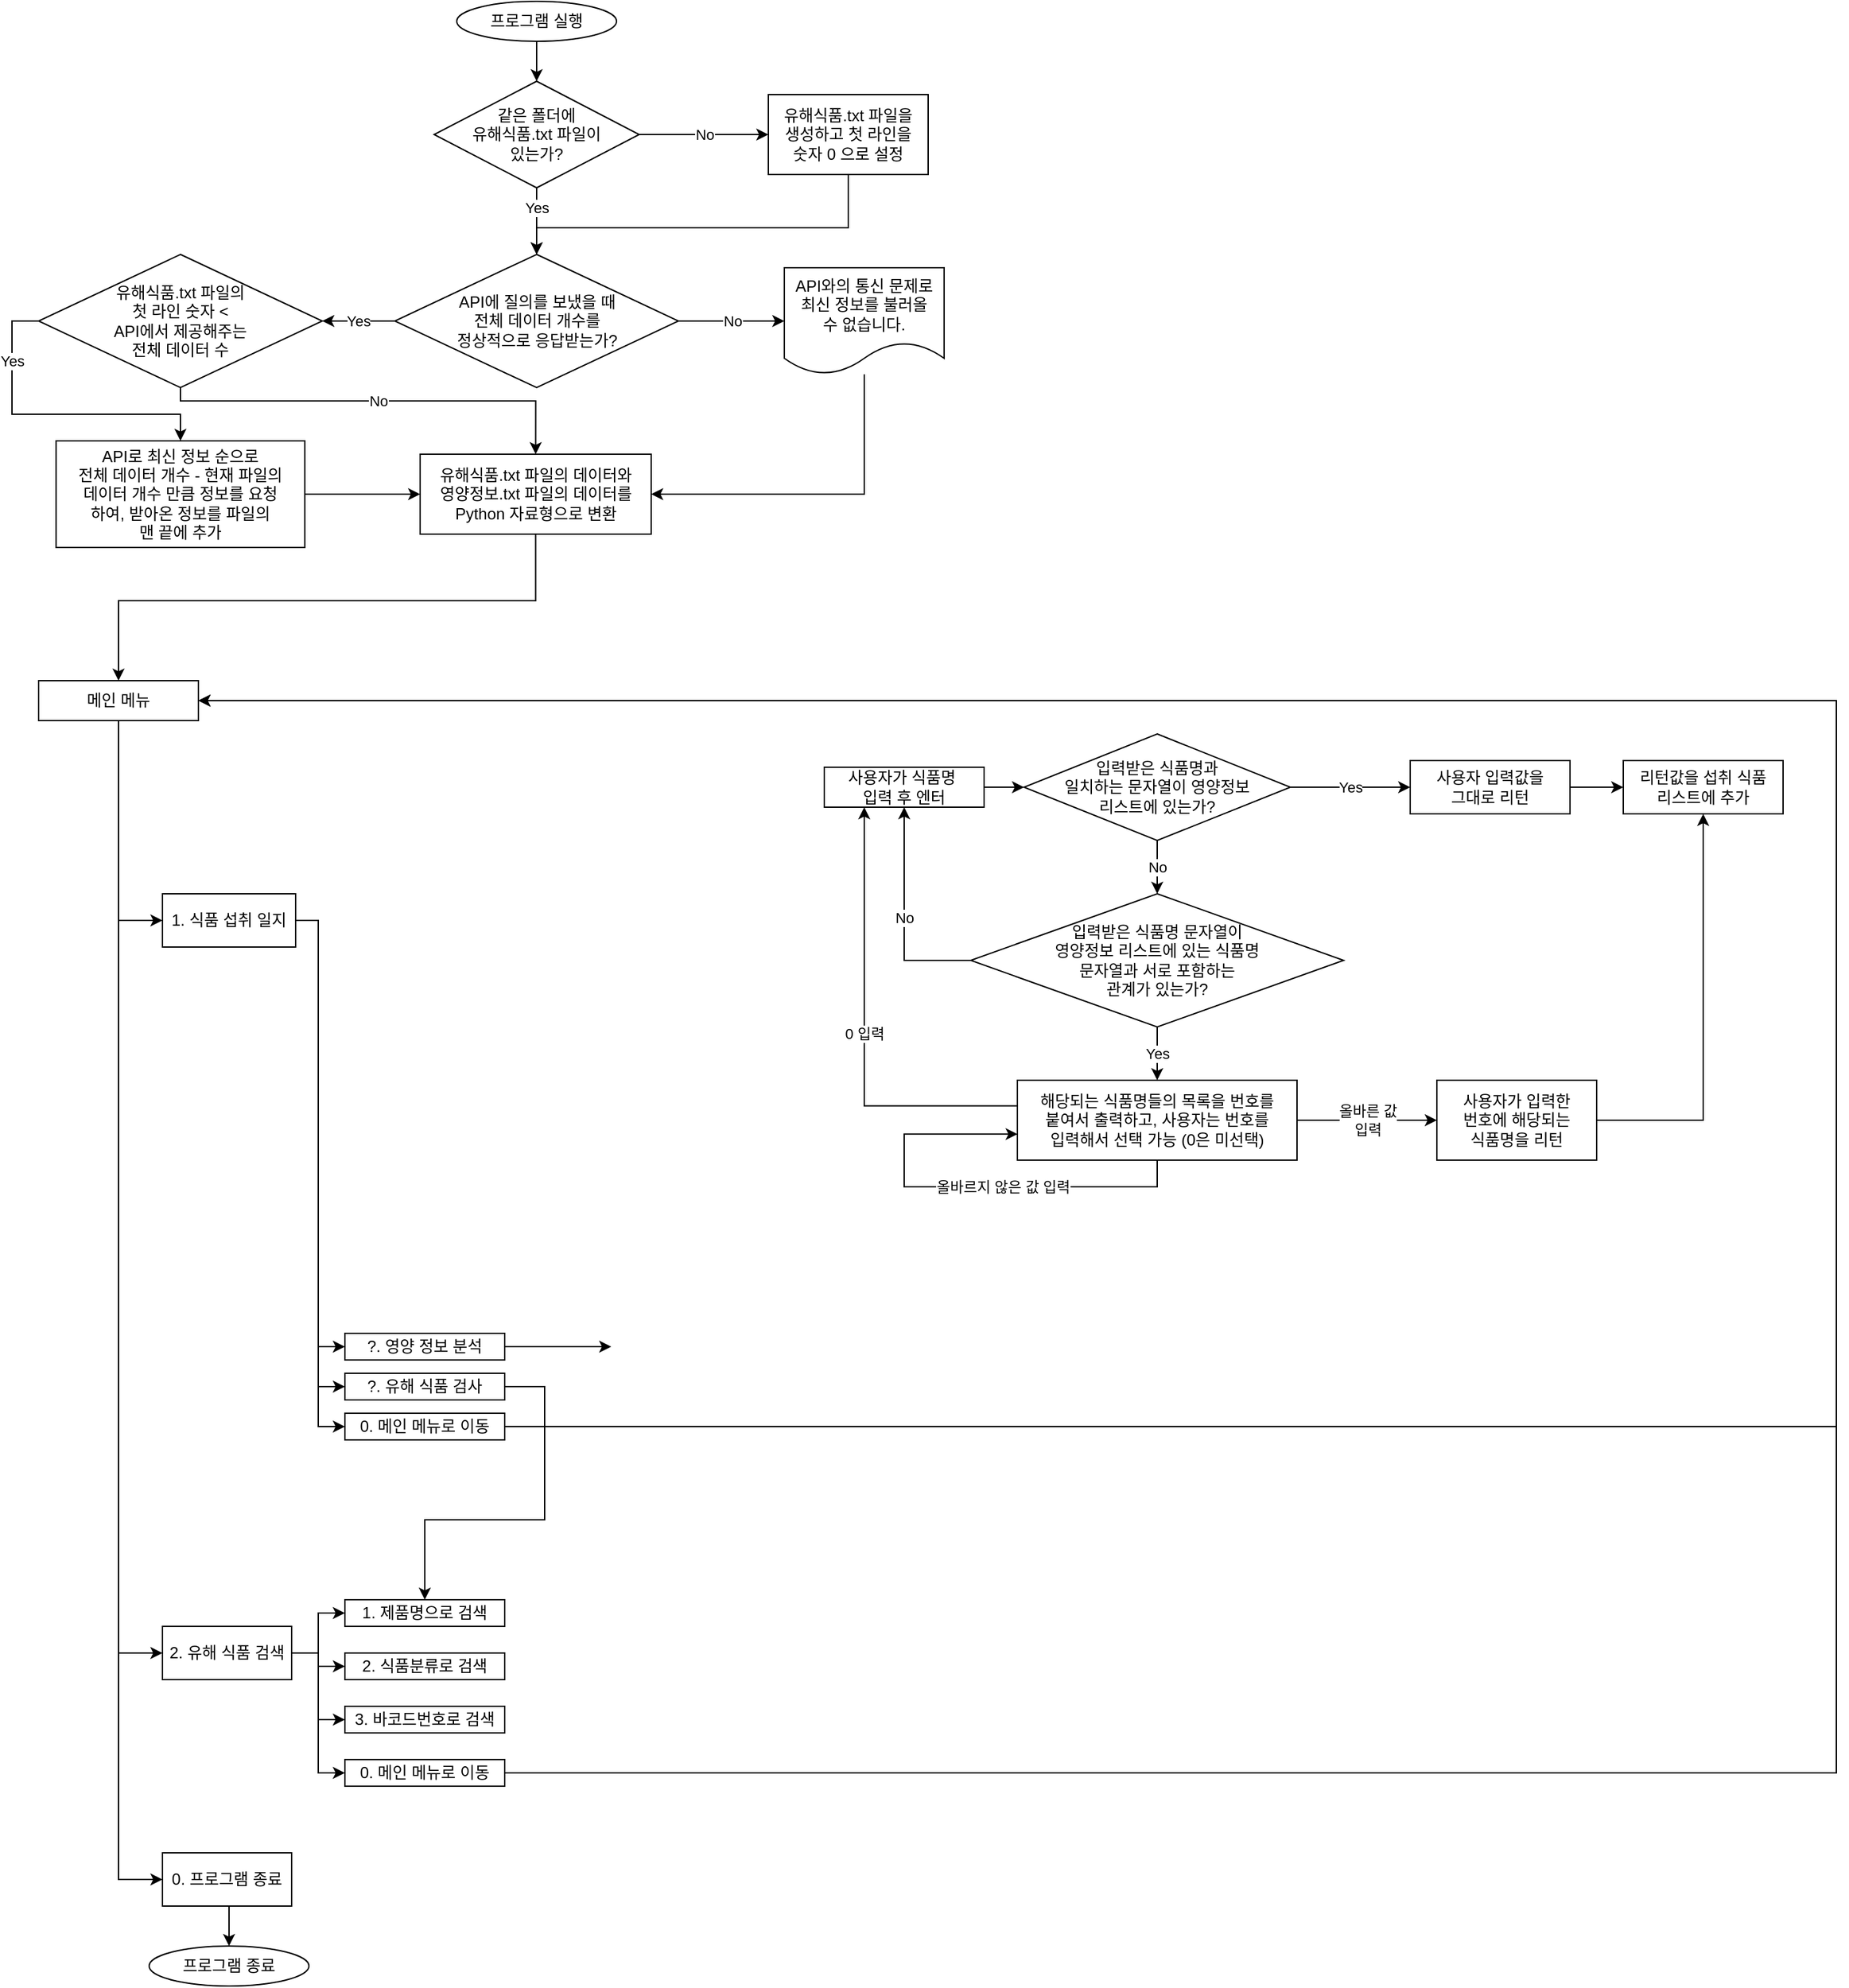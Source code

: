 <mxfile version="13.6.10" type="device"><diagram id="C5RBs43oDa-KdzZeNtuy" name="Page-1"><mxGraphModel dx="2946" dy="1649" grid="1" gridSize="10" guides="1" tooltips="1" connect="1" arrows="1" fold="1" page="1" pageScale="1" pageWidth="827" pageHeight="1169" math="0" shadow="0"><root><mxCell id="WIyWlLk6GJQsqaUBKTNV-0"/><mxCell id="WIyWlLk6GJQsqaUBKTNV-1" parent="WIyWlLk6GJQsqaUBKTNV-0"/><mxCell id="NPJ_kvF_19p4aAs6pQiP-2" value="" style="edgeStyle=orthogonalEdgeStyle;rounded=0;orthogonalLoop=1;jettySize=auto;html=1;" edge="1" parent="WIyWlLk6GJQsqaUBKTNV-1" source="NPJ_kvF_19p4aAs6pQiP-0" target="NPJ_kvF_19p4aAs6pQiP-1"><mxGeometry relative="1" as="geometry"/></mxCell><mxCell id="NPJ_kvF_19p4aAs6pQiP-0" value="프로그램 실행" style="ellipse;whiteSpace=wrap;html=1;" vertex="1" parent="WIyWlLk6GJQsqaUBKTNV-1"><mxGeometry x="354" y="10" width="120" height="30" as="geometry"/></mxCell><mxCell id="NPJ_kvF_19p4aAs6pQiP-4" value="Yes" style="edgeStyle=orthogonalEdgeStyle;rounded=0;orthogonalLoop=1;jettySize=auto;html=1;" edge="1" parent="WIyWlLk6GJQsqaUBKTNV-1" source="NPJ_kvF_19p4aAs6pQiP-1" target="NPJ_kvF_19p4aAs6pQiP-3"><mxGeometry x="-0.428" relative="1" as="geometry"><Array as="points"><mxPoint x="414" y="170"/><mxPoint x="414" y="170"/></Array><mxPoint as="offset"/></mxGeometry></mxCell><mxCell id="NPJ_kvF_19p4aAs6pQiP-8" value="No" style="edgeStyle=orthogonalEdgeStyle;rounded=0;orthogonalLoop=1;jettySize=auto;html=1;" edge="1" parent="WIyWlLk6GJQsqaUBKTNV-1" source="NPJ_kvF_19p4aAs6pQiP-1" target="NPJ_kvF_19p4aAs6pQiP-7"><mxGeometry relative="1" as="geometry"/></mxCell><mxCell id="NPJ_kvF_19p4aAs6pQiP-1" value="같은 폴더에&lt;br&gt;유해식품.txt 파일이&lt;br&gt;있는가?" style="rhombus;whiteSpace=wrap;html=1;" vertex="1" parent="WIyWlLk6GJQsqaUBKTNV-1"><mxGeometry x="337" y="70" width="154" height="80" as="geometry"/></mxCell><mxCell id="NPJ_kvF_19p4aAs6pQiP-11" value="Yes" style="edgeStyle=orthogonalEdgeStyle;rounded=0;orthogonalLoop=1;jettySize=auto;html=1;" edge="1" parent="WIyWlLk6GJQsqaUBKTNV-1" source="NPJ_kvF_19p4aAs6pQiP-3" target="NPJ_kvF_19p4aAs6pQiP-10"><mxGeometry relative="1" as="geometry"><mxPoint as="offset"/></mxGeometry></mxCell><mxCell id="NPJ_kvF_19p4aAs6pQiP-13" value="No" style="edgeStyle=orthogonalEdgeStyle;rounded=0;orthogonalLoop=1;jettySize=auto;html=1;" edge="1" parent="WIyWlLk6GJQsqaUBKTNV-1" source="NPJ_kvF_19p4aAs6pQiP-3" target="NPJ_kvF_19p4aAs6pQiP-12"><mxGeometry relative="1" as="geometry"/></mxCell><mxCell id="NPJ_kvF_19p4aAs6pQiP-3" value="API에 질의를 보냈을 때&lt;br&gt;전체 데이터 개수를&lt;br&gt;정상적으로 응답받는가?" style="rhombus;whiteSpace=wrap;html=1;" vertex="1" parent="WIyWlLk6GJQsqaUBKTNV-1"><mxGeometry x="307.5" y="200" width="213" height="100" as="geometry"/></mxCell><mxCell id="NPJ_kvF_19p4aAs6pQiP-9" style="edgeStyle=orthogonalEdgeStyle;rounded=0;orthogonalLoop=1;jettySize=auto;html=1;exitX=0.5;exitY=1;exitDx=0;exitDy=0;entryX=0.5;entryY=0;entryDx=0;entryDy=0;" edge="1" parent="WIyWlLk6GJQsqaUBKTNV-1" source="NPJ_kvF_19p4aAs6pQiP-7" target="NPJ_kvF_19p4aAs6pQiP-3"><mxGeometry relative="1" as="geometry"><Array as="points"><mxPoint x="648" y="180"/><mxPoint x="414" y="180"/></Array></mxGeometry></mxCell><mxCell id="NPJ_kvF_19p4aAs6pQiP-7" value="유해식품.txt 파일을&lt;br&gt;생성하고 첫 라인을&lt;br&gt;숫자 0 으로 설정" style="whiteSpace=wrap;html=1;" vertex="1" parent="WIyWlLk6GJQsqaUBKTNV-1"><mxGeometry x="588" y="80" width="120" height="60" as="geometry"/></mxCell><mxCell id="NPJ_kvF_19p4aAs6pQiP-15" value="Yes" style="edgeStyle=orthogonalEdgeStyle;rounded=0;orthogonalLoop=1;jettySize=auto;html=1;exitX=0;exitY=0.5;exitDx=0;exitDy=0;" edge="1" parent="WIyWlLk6GJQsqaUBKTNV-1" source="NPJ_kvF_19p4aAs6pQiP-10" target="NPJ_kvF_19p4aAs6pQiP-14"><mxGeometry x="-0.577" relative="1" as="geometry"><mxPoint as="offset"/></mxGeometry></mxCell><mxCell id="NPJ_kvF_19p4aAs6pQiP-19" value="No" style="edgeStyle=orthogonalEdgeStyle;rounded=0;orthogonalLoop=1;jettySize=auto;html=1;exitX=0.5;exitY=1;exitDx=0;exitDy=0;entryX=0.5;entryY=0;entryDx=0;entryDy=0;" edge="1" parent="WIyWlLk6GJQsqaUBKTNV-1" source="NPJ_kvF_19p4aAs6pQiP-10" target="NPJ_kvF_19p4aAs6pQiP-16"><mxGeometry relative="1" as="geometry"><Array as="points"><mxPoint x="147" y="310"/><mxPoint x="413" y="310"/></Array></mxGeometry></mxCell><mxCell id="NPJ_kvF_19p4aAs6pQiP-10" value="유해식품.txt 파일의&lt;br&gt;첫 라인 숫자 &amp;lt;&lt;br&gt;API에서 제공해주는&lt;br&gt;전체 데이터 수" style="rhombus;whiteSpace=wrap;html=1;" vertex="1" parent="WIyWlLk6GJQsqaUBKTNV-1"><mxGeometry x="40" y="200" width="213" height="100" as="geometry"/></mxCell><mxCell id="NPJ_kvF_19p4aAs6pQiP-18" style="edgeStyle=orthogonalEdgeStyle;rounded=0;orthogonalLoop=1;jettySize=auto;html=1;entryX=1;entryY=0.5;entryDx=0;entryDy=0;" edge="1" parent="WIyWlLk6GJQsqaUBKTNV-1" source="NPJ_kvF_19p4aAs6pQiP-12" target="NPJ_kvF_19p4aAs6pQiP-16"><mxGeometry relative="1" as="geometry"><Array as="points"><mxPoint x="660" y="380"/></Array></mxGeometry></mxCell><mxCell id="NPJ_kvF_19p4aAs6pQiP-12" value="API와의 통신 문제로&lt;br&gt;최신 정보를 불러올&lt;br&gt;수 없습니다." style="shape=document;whiteSpace=wrap;html=1;boundedLbl=1;" vertex="1" parent="WIyWlLk6GJQsqaUBKTNV-1"><mxGeometry x="600" y="210" width="120" height="80" as="geometry"/></mxCell><mxCell id="NPJ_kvF_19p4aAs6pQiP-17" value="" style="edgeStyle=orthogonalEdgeStyle;rounded=0;orthogonalLoop=1;jettySize=auto;html=1;" edge="1" parent="WIyWlLk6GJQsqaUBKTNV-1" source="NPJ_kvF_19p4aAs6pQiP-14" target="NPJ_kvF_19p4aAs6pQiP-16"><mxGeometry relative="1" as="geometry"/></mxCell><mxCell id="NPJ_kvF_19p4aAs6pQiP-14" value="API로 최신 정보 순으로&lt;br&gt;전체 데이터 개수 - 현재 파일의&lt;br&gt;데이터 개수 만큼 정보를 요청&lt;br&gt;하여, 받아온 정보를 파일의&lt;br&gt;맨 끝에 추가" style="whiteSpace=wrap;html=1;" vertex="1" parent="WIyWlLk6GJQsqaUBKTNV-1"><mxGeometry x="53.13" y="340" width="186.75" height="80" as="geometry"/></mxCell><mxCell id="NPJ_kvF_19p4aAs6pQiP-21" value="" style="edgeStyle=orthogonalEdgeStyle;rounded=0;orthogonalLoop=1;jettySize=auto;html=1;" edge="1" parent="WIyWlLk6GJQsqaUBKTNV-1" source="NPJ_kvF_19p4aAs6pQiP-16" target="NPJ_kvF_19p4aAs6pQiP-20"><mxGeometry relative="1" as="geometry"><Array as="points"><mxPoint x="413" y="460"/><mxPoint x="100" y="460"/></Array></mxGeometry></mxCell><mxCell id="NPJ_kvF_19p4aAs6pQiP-16" value="유해식품.txt 파일의 데이터와&lt;br&gt;영양정보.txt 파일의 데이터를&lt;br&gt;Python 자료형으로 변환" style="whiteSpace=wrap;html=1;" vertex="1" parent="WIyWlLk6GJQsqaUBKTNV-1"><mxGeometry x="326.51" y="350" width="173.49" height="60" as="geometry"/></mxCell><mxCell id="NPJ_kvF_19p4aAs6pQiP-23" value="" style="edgeStyle=orthogonalEdgeStyle;rounded=0;orthogonalLoop=1;jettySize=auto;html=1;exitX=0.5;exitY=1;exitDx=0;exitDy=0;" edge="1" parent="WIyWlLk6GJQsqaUBKTNV-1" source="NPJ_kvF_19p4aAs6pQiP-20" target="NPJ_kvF_19p4aAs6pQiP-22"><mxGeometry relative="1" as="geometry"><Array as="points"><mxPoint x="100" y="700"/></Array></mxGeometry></mxCell><mxCell id="NPJ_kvF_19p4aAs6pQiP-25" style="edgeStyle=orthogonalEdgeStyle;rounded=0;orthogonalLoop=1;jettySize=auto;html=1;exitX=0.5;exitY=1;exitDx=0;exitDy=0;entryX=0;entryY=0.5;entryDx=0;entryDy=0;" edge="1" parent="WIyWlLk6GJQsqaUBKTNV-1" source="NPJ_kvF_19p4aAs6pQiP-20" target="NPJ_kvF_19p4aAs6pQiP-24"><mxGeometry relative="1" as="geometry"/></mxCell><mxCell id="NPJ_kvF_19p4aAs6pQiP-27" style="edgeStyle=orthogonalEdgeStyle;rounded=0;orthogonalLoop=1;jettySize=auto;html=1;exitX=0.5;exitY=1;exitDx=0;exitDy=0;entryX=0;entryY=0.5;entryDx=0;entryDy=0;" edge="1" parent="WIyWlLk6GJQsqaUBKTNV-1" source="NPJ_kvF_19p4aAs6pQiP-20" target="NPJ_kvF_19p4aAs6pQiP-26"><mxGeometry relative="1" as="geometry"/></mxCell><mxCell id="NPJ_kvF_19p4aAs6pQiP-20" value="메인 메뉴" style="whiteSpace=wrap;html=1;" vertex="1" parent="WIyWlLk6GJQsqaUBKTNV-1"><mxGeometry x="40" y="520" width="120" height="30" as="geometry"/></mxCell><mxCell id="NPJ_kvF_19p4aAs6pQiP-42" value="" style="edgeStyle=orthogonalEdgeStyle;rounded=0;orthogonalLoop=1;jettySize=auto;html=1;entryX=0;entryY=0.5;entryDx=0;entryDy=0;" edge="1" parent="WIyWlLk6GJQsqaUBKTNV-1" source="NPJ_kvF_19p4aAs6pQiP-22" target="NPJ_kvF_19p4aAs6pQiP-41"><mxGeometry relative="1" as="geometry"><Array as="points"><mxPoint x="250" y="700"/><mxPoint x="250" y="1080"/></Array></mxGeometry></mxCell><mxCell id="NPJ_kvF_19p4aAs6pQiP-49" style="edgeStyle=orthogonalEdgeStyle;rounded=0;orthogonalLoop=1;jettySize=auto;html=1;exitX=1;exitY=0.5;exitDx=0;exitDy=0;entryX=0;entryY=0.5;entryDx=0;entryDy=0;" edge="1" parent="WIyWlLk6GJQsqaUBKTNV-1" source="NPJ_kvF_19p4aAs6pQiP-22" target="NPJ_kvF_19p4aAs6pQiP-48"><mxGeometry relative="1" as="geometry"><Array as="points"><mxPoint x="250" y="700"/><mxPoint x="250" y="1050"/></Array></mxGeometry></mxCell><mxCell id="NPJ_kvF_19p4aAs6pQiP-50" style="edgeStyle=orthogonalEdgeStyle;rounded=0;orthogonalLoop=1;jettySize=auto;html=1;entryX=0;entryY=0.5;entryDx=0;entryDy=0;" edge="1" parent="WIyWlLk6GJQsqaUBKTNV-1" source="NPJ_kvF_19p4aAs6pQiP-22" target="NPJ_kvF_19p4aAs6pQiP-47"><mxGeometry relative="1" as="geometry"><Array as="points"><mxPoint x="250" y="700"/><mxPoint x="250" y="1020"/></Array></mxGeometry></mxCell><mxCell id="NPJ_kvF_19p4aAs6pQiP-22" value="1. 식품 섭취 일지" style="whiteSpace=wrap;html=1;" vertex="1" parent="WIyWlLk6GJQsqaUBKTNV-1"><mxGeometry x="133" y="680" width="100" height="40" as="geometry"/></mxCell><mxCell id="NPJ_kvF_19p4aAs6pQiP-31" value="" style="edgeStyle=orthogonalEdgeStyle;rounded=0;orthogonalLoop=1;jettySize=auto;html=1;" edge="1" parent="WIyWlLk6GJQsqaUBKTNV-1" source="NPJ_kvF_19p4aAs6pQiP-24" target="NPJ_kvF_19p4aAs6pQiP-30"><mxGeometry relative="1" as="geometry"/></mxCell><mxCell id="NPJ_kvF_19p4aAs6pQiP-35" style="edgeStyle=orthogonalEdgeStyle;rounded=0;orthogonalLoop=1;jettySize=auto;html=1;entryX=0;entryY=0.5;entryDx=0;entryDy=0;" edge="1" parent="WIyWlLk6GJQsqaUBKTNV-1" source="NPJ_kvF_19p4aAs6pQiP-24" target="NPJ_kvF_19p4aAs6pQiP-34"><mxGeometry relative="1" as="geometry"/></mxCell><mxCell id="NPJ_kvF_19p4aAs6pQiP-37" style="edgeStyle=orthogonalEdgeStyle;rounded=0;orthogonalLoop=1;jettySize=auto;html=1;entryX=0;entryY=0.5;entryDx=0;entryDy=0;" edge="1" parent="WIyWlLk6GJQsqaUBKTNV-1" source="NPJ_kvF_19p4aAs6pQiP-24" target="NPJ_kvF_19p4aAs6pQiP-36"><mxGeometry relative="1" as="geometry"/></mxCell><mxCell id="NPJ_kvF_19p4aAs6pQiP-39" style="edgeStyle=orthogonalEdgeStyle;rounded=0;orthogonalLoop=1;jettySize=auto;html=1;entryX=0;entryY=0.5;entryDx=0;entryDy=0;" edge="1" parent="WIyWlLk6GJQsqaUBKTNV-1" source="NPJ_kvF_19p4aAs6pQiP-24" target="NPJ_kvF_19p4aAs6pQiP-38"><mxGeometry relative="1" as="geometry"/></mxCell><mxCell id="NPJ_kvF_19p4aAs6pQiP-24" value="2. 유해 식품 검색" style="whiteSpace=wrap;html=1;" vertex="1" parent="WIyWlLk6GJQsqaUBKTNV-1"><mxGeometry x="133" y="1230" width="97" height="40" as="geometry"/></mxCell><mxCell id="NPJ_kvF_19p4aAs6pQiP-29" style="edgeStyle=orthogonalEdgeStyle;rounded=0;orthogonalLoop=1;jettySize=auto;html=1;exitX=0.5;exitY=1;exitDx=0;exitDy=0;entryX=0.5;entryY=0;entryDx=0;entryDy=0;" edge="1" parent="WIyWlLk6GJQsqaUBKTNV-1" source="NPJ_kvF_19p4aAs6pQiP-26" target="NPJ_kvF_19p4aAs6pQiP-28"><mxGeometry relative="1" as="geometry"/></mxCell><mxCell id="NPJ_kvF_19p4aAs6pQiP-26" value="0. 프로그램 종료" style="whiteSpace=wrap;html=1;" vertex="1" parent="WIyWlLk6GJQsqaUBKTNV-1"><mxGeometry x="133" y="1400" width="97" height="40" as="geometry"/></mxCell><mxCell id="NPJ_kvF_19p4aAs6pQiP-28" value="프로그램 종료" style="ellipse;whiteSpace=wrap;html=1;" vertex="1" parent="WIyWlLk6GJQsqaUBKTNV-1"><mxGeometry x="123" y="1470" width="120" height="30" as="geometry"/></mxCell><mxCell id="NPJ_kvF_19p4aAs6pQiP-30" value="1. 제품명으로 검색" style="whiteSpace=wrap;html=1;" vertex="1" parent="WIyWlLk6GJQsqaUBKTNV-1"><mxGeometry x="270" y="1210" width="120" height="20" as="geometry"/></mxCell><mxCell id="NPJ_kvF_19p4aAs6pQiP-34" value="2. 식품분류로 검색" style="whiteSpace=wrap;html=1;" vertex="1" parent="WIyWlLk6GJQsqaUBKTNV-1"><mxGeometry x="270" y="1250" width="120" height="20" as="geometry"/></mxCell><mxCell id="NPJ_kvF_19p4aAs6pQiP-36" value="3. 바코드번호로 검색" style="whiteSpace=wrap;html=1;" vertex="1" parent="WIyWlLk6GJQsqaUBKTNV-1"><mxGeometry x="270" y="1290" width="120" height="20" as="geometry"/></mxCell><mxCell id="NPJ_kvF_19p4aAs6pQiP-40" style="edgeStyle=orthogonalEdgeStyle;rounded=0;orthogonalLoop=1;jettySize=auto;html=1;entryX=1;entryY=0.5;entryDx=0;entryDy=0;exitX=1;exitY=0.5;exitDx=0;exitDy=0;" edge="1" parent="WIyWlLk6GJQsqaUBKTNV-1" source="NPJ_kvF_19p4aAs6pQiP-38" target="NPJ_kvF_19p4aAs6pQiP-20"><mxGeometry relative="1" as="geometry"><Array as="points"><mxPoint x="1390" y="1340"/><mxPoint x="1390" y="535"/></Array></mxGeometry></mxCell><mxCell id="NPJ_kvF_19p4aAs6pQiP-38" value="0. 메인 메뉴로 이동" style="whiteSpace=wrap;html=1;" vertex="1" parent="WIyWlLk6GJQsqaUBKTNV-1"><mxGeometry x="270" y="1330" width="120" height="20" as="geometry"/></mxCell><mxCell id="NPJ_kvF_19p4aAs6pQiP-44" style="edgeStyle=orthogonalEdgeStyle;rounded=0;orthogonalLoop=1;jettySize=auto;html=1;entryX=1;entryY=0.5;entryDx=0;entryDy=0;" edge="1" parent="WIyWlLk6GJQsqaUBKTNV-1" source="NPJ_kvF_19p4aAs6pQiP-41" target="NPJ_kvF_19p4aAs6pQiP-20"><mxGeometry relative="1" as="geometry"><Array as="points"><mxPoint x="330" y="1080"/><mxPoint x="1390" y="1080"/><mxPoint x="1390" y="535"/></Array></mxGeometry></mxCell><mxCell id="NPJ_kvF_19p4aAs6pQiP-41" value="0. 메인 메뉴로 이동" style="whiteSpace=wrap;html=1;" vertex="1" parent="WIyWlLk6GJQsqaUBKTNV-1"><mxGeometry x="270" y="1070" width="120" height="20" as="geometry"/></mxCell><mxCell id="NPJ_kvF_19p4aAs6pQiP-59" style="edgeStyle=orthogonalEdgeStyle;rounded=0;orthogonalLoop=1;jettySize=auto;html=1;exitX=1;exitY=0.5;exitDx=0;exitDy=0;" edge="1" parent="WIyWlLk6GJQsqaUBKTNV-1" source="NPJ_kvF_19p4aAs6pQiP-47"><mxGeometry relative="1" as="geometry"><mxPoint x="470" y="1020" as="targetPoint"/></mxGeometry></mxCell><mxCell id="NPJ_kvF_19p4aAs6pQiP-47" value="?. 영양 정보 분석" style="whiteSpace=wrap;html=1;" vertex="1" parent="WIyWlLk6GJQsqaUBKTNV-1"><mxGeometry x="270" y="1010" width="120" height="20" as="geometry"/></mxCell><mxCell id="NPJ_kvF_19p4aAs6pQiP-51" style="edgeStyle=orthogonalEdgeStyle;rounded=0;orthogonalLoop=1;jettySize=auto;html=1;entryX=0.5;entryY=0;entryDx=0;entryDy=0;exitX=1;exitY=0.5;exitDx=0;exitDy=0;" edge="1" parent="WIyWlLk6GJQsqaUBKTNV-1" source="NPJ_kvF_19p4aAs6pQiP-48" target="NPJ_kvF_19p4aAs6pQiP-30"><mxGeometry relative="1" as="geometry"><Array as="points"><mxPoint x="420" y="1050"/><mxPoint x="420" y="1150"/><mxPoint x="330" y="1150"/></Array></mxGeometry></mxCell><mxCell id="NPJ_kvF_19p4aAs6pQiP-48" value="?. 유해 식품 검사" style="whiteSpace=wrap;html=1;" vertex="1" parent="WIyWlLk6GJQsqaUBKTNV-1"><mxGeometry x="270" y="1040" width="120" height="20" as="geometry"/></mxCell><mxCell id="NPJ_kvF_19p4aAs6pQiP-56" value="Yes" style="edgeStyle=orthogonalEdgeStyle;rounded=0;orthogonalLoop=1;jettySize=auto;html=1;entryX=0;entryY=0.5;entryDx=0;entryDy=0;" edge="1" parent="WIyWlLk6GJQsqaUBKTNV-1" source="NPJ_kvF_19p4aAs6pQiP-54" target="NPJ_kvF_19p4aAs6pQiP-65"><mxGeometry relative="1" as="geometry"><mxPoint x="1090" y="600" as="targetPoint"/></mxGeometry></mxCell><mxCell id="NPJ_kvF_19p4aAs6pQiP-63" value="No" style="edgeStyle=orthogonalEdgeStyle;rounded=0;orthogonalLoop=1;jettySize=auto;html=1;" edge="1" parent="WIyWlLk6GJQsqaUBKTNV-1" source="NPJ_kvF_19p4aAs6pQiP-54" target="NPJ_kvF_19p4aAs6pQiP-62"><mxGeometry relative="1" as="geometry"/></mxCell><mxCell id="NPJ_kvF_19p4aAs6pQiP-54" value="입력받은 식품명과&lt;br&gt;일치하는 문자열이 영양정보&lt;br&gt;리스트에 있는가?" style="rhombus;whiteSpace=wrap;html=1;" vertex="1" parent="WIyWlLk6GJQsqaUBKTNV-1"><mxGeometry x="780" y="560" width="200" height="80" as="geometry"/></mxCell><mxCell id="NPJ_kvF_19p4aAs6pQiP-55" value="리턴값을 섭취 식품&lt;br&gt;리스트에 추가" style="whiteSpace=wrap;html=1;" vertex="1" parent="WIyWlLk6GJQsqaUBKTNV-1"><mxGeometry x="1230" y="580" width="120" height="40" as="geometry"/></mxCell><mxCell id="NPJ_kvF_19p4aAs6pQiP-61" style="edgeStyle=orthogonalEdgeStyle;rounded=0;orthogonalLoop=1;jettySize=auto;html=1;entryX=0;entryY=0.5;entryDx=0;entryDy=0;" edge="1" parent="WIyWlLk6GJQsqaUBKTNV-1" source="NPJ_kvF_19p4aAs6pQiP-60" target="NPJ_kvF_19p4aAs6pQiP-54"><mxGeometry relative="1" as="geometry"/></mxCell><mxCell id="NPJ_kvF_19p4aAs6pQiP-60" value="사용자가 식품명&amp;nbsp;&lt;br&gt;입력 후 엔터" style="rounded=0;whiteSpace=wrap;html=1;" vertex="1" parent="WIyWlLk6GJQsqaUBKTNV-1"><mxGeometry x="630" y="585" width="120" height="30" as="geometry"/></mxCell><mxCell id="NPJ_kvF_19p4aAs6pQiP-64" value="No" style="edgeStyle=orthogonalEdgeStyle;rounded=0;orthogonalLoop=1;jettySize=auto;html=1;exitX=0;exitY=0.5;exitDx=0;exitDy=0;entryX=0.5;entryY=1;entryDx=0;entryDy=0;" edge="1" parent="WIyWlLk6GJQsqaUBKTNV-1" source="NPJ_kvF_19p4aAs6pQiP-62" target="NPJ_kvF_19p4aAs6pQiP-60"><mxGeometry relative="1" as="geometry"/></mxCell><mxCell id="NPJ_kvF_19p4aAs6pQiP-69" value="Yes" style="edgeStyle=orthogonalEdgeStyle;rounded=0;orthogonalLoop=1;jettySize=auto;html=1;" edge="1" parent="WIyWlLk6GJQsqaUBKTNV-1" source="NPJ_kvF_19p4aAs6pQiP-62" target="NPJ_kvF_19p4aAs6pQiP-68"><mxGeometry relative="1" as="geometry"/></mxCell><mxCell id="NPJ_kvF_19p4aAs6pQiP-62" value="입력받은 식품명 문자열이&lt;br&gt;영양정보 리스트에 있는 식품명&lt;br&gt;문자열과 서로 포함하는&lt;br&gt;관계가 있는가?" style="rhombus;whiteSpace=wrap;html=1;" vertex="1" parent="WIyWlLk6GJQsqaUBKTNV-1"><mxGeometry x="740" y="680" width="280" height="100" as="geometry"/></mxCell><mxCell id="NPJ_kvF_19p4aAs6pQiP-66" style="edgeStyle=orthogonalEdgeStyle;rounded=0;orthogonalLoop=1;jettySize=auto;html=1;entryX=0;entryY=0.5;entryDx=0;entryDy=0;" edge="1" parent="WIyWlLk6GJQsqaUBKTNV-1" source="NPJ_kvF_19p4aAs6pQiP-65" target="NPJ_kvF_19p4aAs6pQiP-55"><mxGeometry relative="1" as="geometry"/></mxCell><mxCell id="NPJ_kvF_19p4aAs6pQiP-65" value="사용자 입력값을&lt;br&gt;그대로 리턴" style="whiteSpace=wrap;html=1;" vertex="1" parent="WIyWlLk6GJQsqaUBKTNV-1"><mxGeometry x="1070" y="580" width="120" height="40" as="geometry"/></mxCell><mxCell id="NPJ_kvF_19p4aAs6pQiP-70" value="0 입력" style="edgeStyle=orthogonalEdgeStyle;rounded=0;orthogonalLoop=1;jettySize=auto;html=1;entryX=0.25;entryY=1;entryDx=0;entryDy=0;exitX=-0.001;exitY=0.321;exitDx=0;exitDy=0;exitPerimeter=0;" edge="1" parent="WIyWlLk6GJQsqaUBKTNV-1" source="NPJ_kvF_19p4aAs6pQiP-68" target="NPJ_kvF_19p4aAs6pQiP-60"><mxGeometry relative="1" as="geometry"/></mxCell><mxCell id="NPJ_kvF_19p4aAs6pQiP-73" value="올바르지 않은 값 입력" style="edgeStyle=orthogonalEdgeStyle;rounded=0;orthogonalLoop=1;jettySize=auto;html=1;exitX=0.5;exitY=1;exitDx=0;exitDy=0;entryX=0.001;entryY=0.674;entryDx=0;entryDy=0;entryPerimeter=0;" edge="1" parent="WIyWlLk6GJQsqaUBKTNV-1" source="NPJ_kvF_19p4aAs6pQiP-68" target="NPJ_kvF_19p4aAs6pQiP-68"><mxGeometry x="-0.187" relative="1" as="geometry"><mxPoint x="750" y="860" as="targetPoint"/><Array as="points"><mxPoint x="880" y="900"/><mxPoint x="690" y="900"/><mxPoint x="690" y="860"/></Array><mxPoint as="offset"/></mxGeometry></mxCell><mxCell id="NPJ_kvF_19p4aAs6pQiP-75" value="올바른 값&lt;br&gt;입력" style="edgeStyle=orthogonalEdgeStyle;rounded=0;orthogonalLoop=1;jettySize=auto;html=1;" edge="1" parent="WIyWlLk6GJQsqaUBKTNV-1" source="NPJ_kvF_19p4aAs6pQiP-68" target="NPJ_kvF_19p4aAs6pQiP-74"><mxGeometry relative="1" as="geometry"/></mxCell><mxCell id="NPJ_kvF_19p4aAs6pQiP-68" value="해당되는 식품명들의 목록을 번호를&lt;br&gt;붙여서 출력하고, 사용자는 번호를&lt;br&gt;입력해서 선택 가능 (0은 미선택)" style="whiteSpace=wrap;html=1;" vertex="1" parent="WIyWlLk6GJQsqaUBKTNV-1"><mxGeometry x="775" y="820" width="210" height="60" as="geometry"/></mxCell><mxCell id="NPJ_kvF_19p4aAs6pQiP-76" style="edgeStyle=orthogonalEdgeStyle;rounded=0;orthogonalLoop=1;jettySize=auto;html=1;entryX=0.5;entryY=1;entryDx=0;entryDy=0;" edge="1" parent="WIyWlLk6GJQsqaUBKTNV-1" source="NPJ_kvF_19p4aAs6pQiP-74" target="NPJ_kvF_19p4aAs6pQiP-55"><mxGeometry relative="1" as="geometry"/></mxCell><mxCell id="NPJ_kvF_19p4aAs6pQiP-74" value="사용자가 입력한&lt;br&gt;번호에 해당되는&lt;br&gt;식품명을 리턴" style="whiteSpace=wrap;html=1;" vertex="1" parent="WIyWlLk6GJQsqaUBKTNV-1"><mxGeometry x="1090" y="820" width="120" height="60" as="geometry"/></mxCell></root></mxGraphModel></diagram></mxfile>